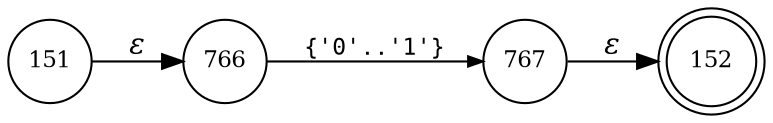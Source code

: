 digraph ATN {
rankdir=LR;
s152[fontsize=11, label="152", shape=doublecircle, fixedsize=true, width=.6];
s151[fontsize=11,label="151", shape=circle, fixedsize=true, width=.55, peripheries=1];
s766[fontsize=11,label="766", shape=circle, fixedsize=true, width=.55, peripheries=1];
s767[fontsize=11,label="767", shape=circle, fixedsize=true, width=.55, peripheries=1];
s151 -> s766 [fontname="Times-Italic", label="&epsilon;"];
s766 -> s767 [fontsize=11, fontname="Courier", arrowsize=.7, label = "{'0'..'1'}", arrowhead = normal];
s767 -> s152 [fontname="Times-Italic", label="&epsilon;"];
}